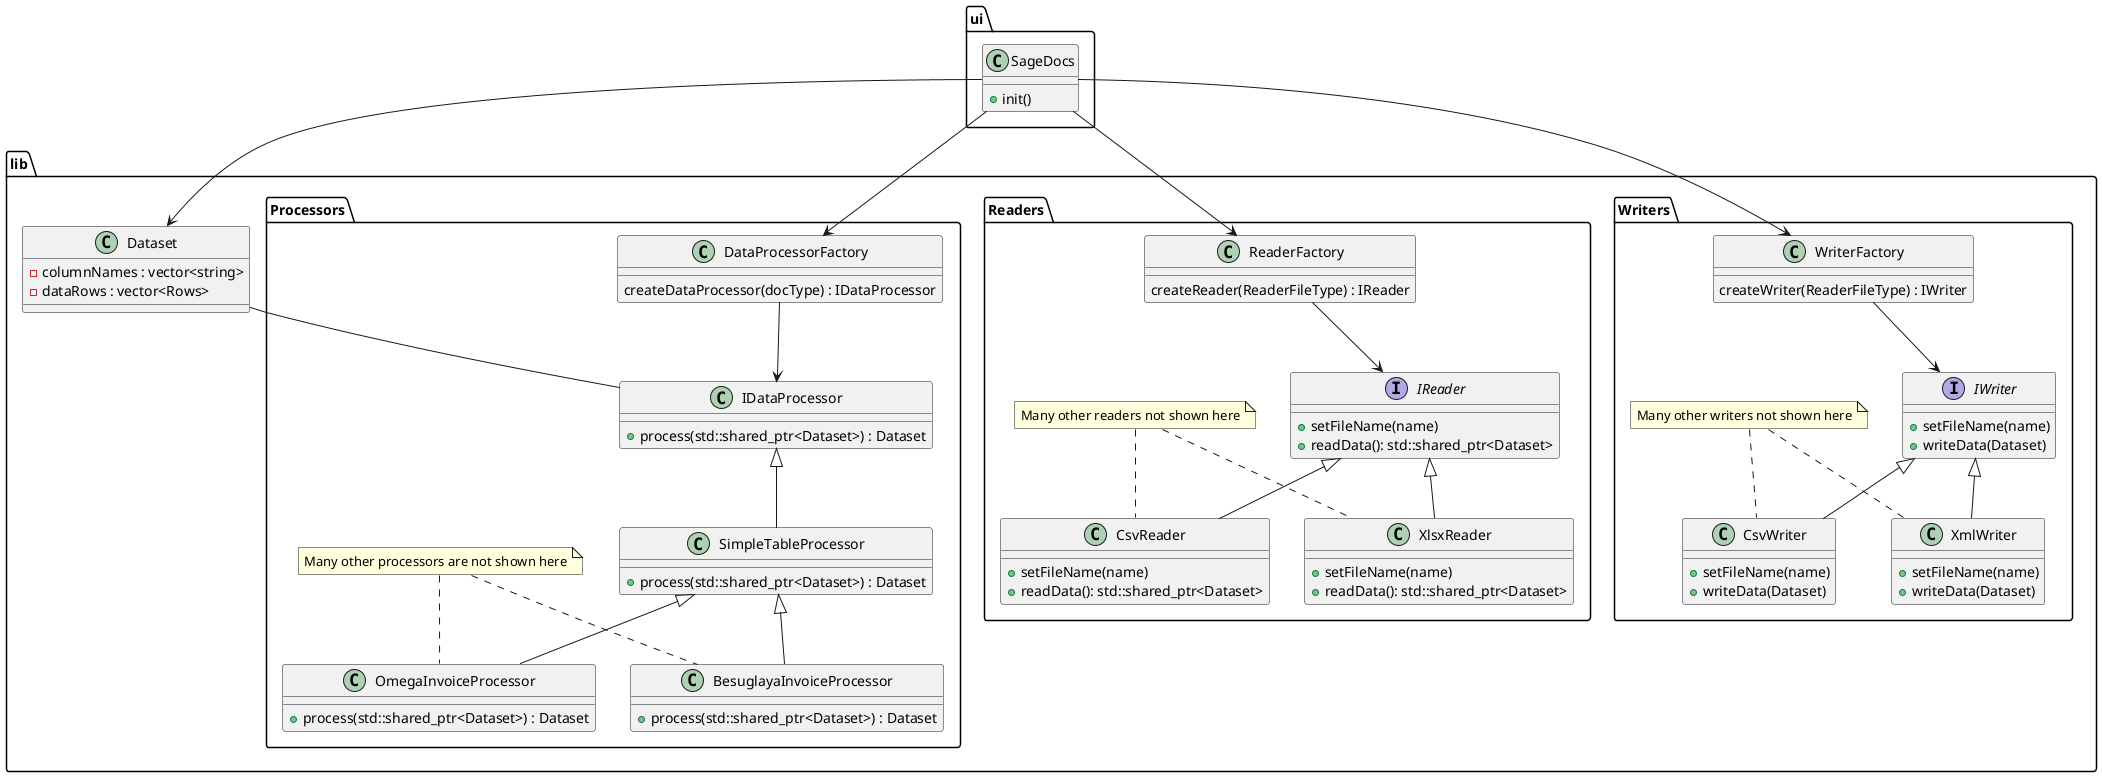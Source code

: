 @startuml

package ui {
    class SageDocs
    {
        +init()
    }
}

package lib {
    class Dataset {
        -columnNames : vector<string>
        -dataRows : vector<Rows>
    }

    package Processors {
        class DataProcessorFactory
        {
            createDataProcessor(docType) : IDataProcessor
        }

        class IDataProcessor {
            +process(std::shared_ptr<Dataset>) : Dataset
        }

        class SimpleTableProcessor {
            +process(std::shared_ptr<Dataset>) : Dataset
        }

        class OmegaInvoiceProcessor {
            +process(std::shared_ptr<Dataset>) : Dataset
        }

        class BesuglayaInvoiceProcessor {
            +process(std::shared_ptr<Dataset>) : Dataset
        }

        note "Many other processors are not shown here" as N1
        N1 .. BesuglayaInvoiceProcessor
        N1 .. OmegaInvoiceProcessor

        SimpleTableProcessor -up-|> IDataProcessor
        BesuglayaInvoiceProcessor -up-|> SimpleTableProcessor
        OmegaInvoiceProcessor -up-|> SimpleTableProcessor
    }

    package Writers {

        class WriterFactory {
            createWriter(ReaderFileType) : IWriter
        } 

        interface IWriter {
            +setFileName(name)
            +writeData(Dataset)
        }

        class CsvWriter {
            +setFileName(name)
            +writeData(Dataset)
        }

        class XmlWriter {
            +setFileName(name)
            +writeData(Dataset)
        }

        note "Many other writers not shown here" as N2
        N2 .. CsvWriter
        N2 .. XmlWriter

        CsvWriter -up-|> IWriter
        XmlWriter -up-|> IWriter
    }

    package Readers {
        class ReaderFactory {
            createReader(ReaderFileType) : IReader
        } 

        interface IReader {
            +setFileName(name)
            +readData(): std::shared_ptr<Dataset>
        }

        class CsvReader {
            +setFileName(name)
            +readData(): std::shared_ptr<Dataset>
        }

        class XlsxReader {
            +setFileName(name)
            +readData(): std::shared_ptr<Dataset>
        }

        note "Many other readers not shown here" as N3
        N3 .. CsvReader
        N3 .. XlsxReader

        CsvReader -up-|> IReader
        XlsxReader -up-|> IReader
    }

    Dataset -- IDataProcessor
}


ReaderFactory --> IReader
WriterFactory --> IWriter
DataProcessorFactory --> IDataProcessor

SageDocs --> DataProcessorFactory
SageDocs --> WriterFactory
SageDocs --> ReaderFactory
SageDocs --> Dataset

@enduml
